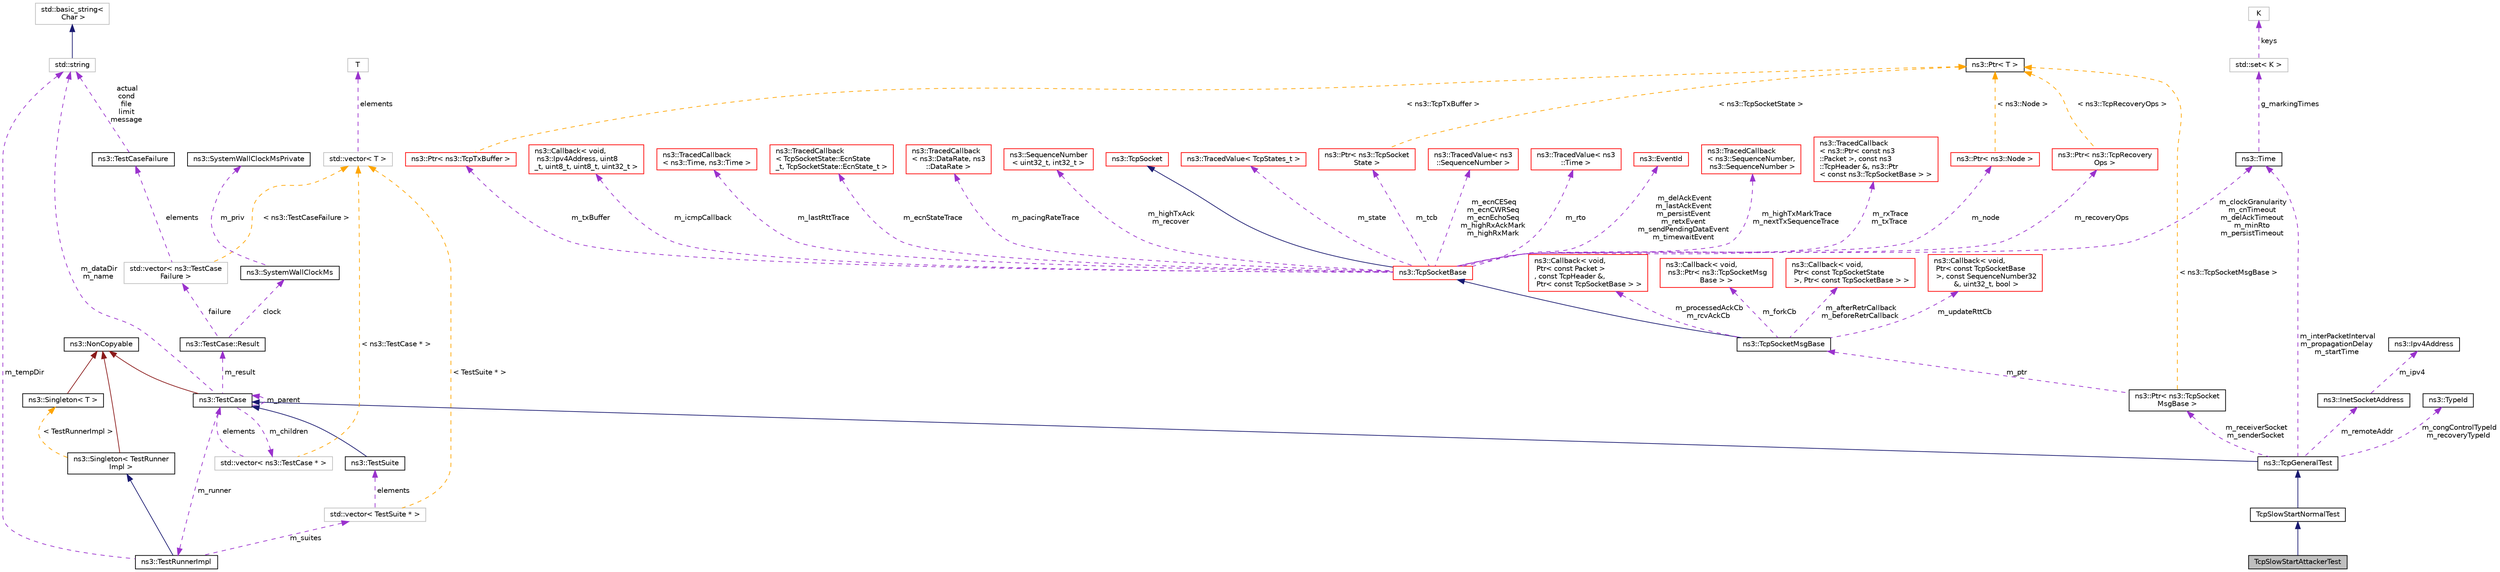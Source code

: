 digraph "TcpSlowStartAttackerTest"
{
 // LATEX_PDF_SIZE
  edge [fontname="Helvetica",fontsize="10",labelfontname="Helvetica",labelfontsize="10"];
  node [fontname="Helvetica",fontsize="10",shape=record];
  Node1 [label="TcpSlowStartAttackerTest",height=0.2,width=0.4,color="black", fillcolor="grey75", style="filled", fontcolor="black",tooltip="A slow start test using a socket which sends smaller ACKs."];
  Node2 -> Node1 [dir="back",color="midnightblue",fontsize="10",style="solid",fontname="Helvetica"];
  Node2 [label="TcpSlowStartNormalTest",height=0.2,width=0.4,color="black", fillcolor="white", style="filled",URL="$class_tcp_slow_start_normal_test.html",tooltip="Test the normal behavior for slow start."];
  Node3 -> Node2 [dir="back",color="midnightblue",fontsize="10",style="solid",fontname="Helvetica"];
  Node3 [label="ns3::TcpGeneralTest",height=0.2,width=0.4,color="black", fillcolor="white", style="filled",URL="$classns3_1_1_tcp_general_test.html",tooltip="General infrastructure for TCP testing."];
  Node4 -> Node3 [dir="back",color="midnightblue",fontsize="10",style="solid",fontname="Helvetica"];
  Node4 [label="ns3::TestCase",height=0.2,width=0.4,color="black", fillcolor="white", style="filled",URL="$classns3_1_1_test_case.html",tooltip="encapsulates test code"];
  Node5 -> Node4 [dir="back",color="firebrick4",fontsize="10",style="solid",fontname="Helvetica"];
  Node5 [label="ns3::NonCopyable",height=0.2,width=0.4,color="black", fillcolor="white", style="filled",URL="$classns3_1_1_non_copyable.html",tooltip="A base class for (non-Singleton) objects which shouldn't be copied."];
  Node6 -> Node4 [dir="back",color="darkorchid3",fontsize="10",style="dashed",label=" m_children" ,fontname="Helvetica"];
  Node6 [label="std::vector\< ns3::TestCase * \>",height=0.2,width=0.4,color="grey75", fillcolor="white", style="filled",tooltip=" "];
  Node4 -> Node6 [dir="back",color="darkorchid3",fontsize="10",style="dashed",label=" elements" ,fontname="Helvetica"];
  Node7 -> Node6 [dir="back",color="orange",fontsize="10",style="dashed",label=" \< ns3::TestCase * \>" ,fontname="Helvetica"];
  Node7 [label="std::vector\< T \>",height=0.2,width=0.4,color="grey75", fillcolor="white", style="filled",tooltip=" "];
  Node8 -> Node7 [dir="back",color="darkorchid3",fontsize="10",style="dashed",label=" elements" ,fontname="Helvetica"];
  Node8 [label="T",height=0.2,width=0.4,color="grey75", fillcolor="white", style="filled",tooltip=" "];
  Node9 -> Node4 [dir="back",color="darkorchid3",fontsize="10",style="dashed",label=" m_dataDir\nm_name" ,fontname="Helvetica"];
  Node9 [label="std::string",height=0.2,width=0.4,color="grey75", fillcolor="white", style="filled",tooltip=" "];
  Node10 -> Node9 [dir="back",color="midnightblue",fontsize="10",style="solid",fontname="Helvetica"];
  Node10 [label="std::basic_string\<\l Char \>",height=0.2,width=0.4,color="grey75", fillcolor="white", style="filled",tooltip=" "];
  Node11 -> Node4 [dir="back",color="darkorchid3",fontsize="10",style="dashed",label=" m_runner" ,fontname="Helvetica"];
  Node11 [label="ns3::TestRunnerImpl",height=0.2,width=0.4,color="black", fillcolor="white", style="filled",URL="$classns3_1_1_test_runner_impl.html",tooltip="Container for all tests."];
  Node12 -> Node11 [dir="back",color="midnightblue",fontsize="10",style="solid",fontname="Helvetica"];
  Node12 [label="ns3::Singleton\< TestRunner\lImpl \>",height=0.2,width=0.4,color="black", fillcolor="white", style="filled",URL="$classns3_1_1_singleton.html",tooltip=" "];
  Node5 -> Node12 [dir="back",color="firebrick4",fontsize="10",style="solid",fontname="Helvetica"];
  Node13 -> Node12 [dir="back",color="orange",fontsize="10",style="dashed",label=" \< TestRunnerImpl \>" ,fontname="Helvetica"];
  Node13 [label="ns3::Singleton\< T \>",height=0.2,width=0.4,color="black", fillcolor="white", style="filled",URL="$classns3_1_1_singleton.html",tooltip="A template singleton."];
  Node5 -> Node13 [dir="back",color="firebrick4",fontsize="10",style="solid",fontname="Helvetica"];
  Node14 -> Node11 [dir="back",color="darkorchid3",fontsize="10",style="dashed",label=" m_suites" ,fontname="Helvetica"];
  Node14 [label="std::vector\< TestSuite * \>",height=0.2,width=0.4,color="grey75", fillcolor="white", style="filled",tooltip=" "];
  Node15 -> Node14 [dir="back",color="darkorchid3",fontsize="10",style="dashed",label=" elements" ,fontname="Helvetica"];
  Node15 [label="ns3::TestSuite",height=0.2,width=0.4,color="black", fillcolor="white", style="filled",URL="$classns3_1_1_test_suite.html",tooltip="A suite of tests to run."];
  Node4 -> Node15 [dir="back",color="midnightblue",fontsize="10",style="solid",fontname="Helvetica"];
  Node7 -> Node14 [dir="back",color="orange",fontsize="10",style="dashed",label=" \< TestSuite * \>" ,fontname="Helvetica"];
  Node9 -> Node11 [dir="back",color="darkorchid3",fontsize="10",style="dashed",label=" m_tempDir" ,fontname="Helvetica"];
  Node4 -> Node4 [dir="back",color="darkorchid3",fontsize="10",style="dashed",label=" m_parent" ,fontname="Helvetica"];
  Node16 -> Node4 [dir="back",color="darkorchid3",fontsize="10",style="dashed",label=" m_result" ,fontname="Helvetica"];
  Node16 [label="ns3::TestCase::Result",height=0.2,width=0.4,color="black", fillcolor="white", style="filled",URL="$structns3_1_1_test_case_1_1_result.html",tooltip="Container for results from a TestCase."];
  Node17 -> Node16 [dir="back",color="darkorchid3",fontsize="10",style="dashed",label=" failure" ,fontname="Helvetica"];
  Node17 [label="std::vector\< ns3::TestCase\lFailure \>",height=0.2,width=0.4,color="grey75", fillcolor="white", style="filled",tooltip=" "];
  Node18 -> Node17 [dir="back",color="darkorchid3",fontsize="10",style="dashed",label=" elements" ,fontname="Helvetica"];
  Node18 [label="ns3::TestCaseFailure",height=0.2,width=0.4,color="black", fillcolor="white", style="filled",URL="$structns3_1_1_test_case_failure.html",tooltip="Container for details of a test failure."];
  Node9 -> Node18 [dir="back",color="darkorchid3",fontsize="10",style="dashed",label=" actual\ncond\nfile\nlimit\nmessage" ,fontname="Helvetica"];
  Node7 -> Node17 [dir="back",color="orange",fontsize="10",style="dashed",label=" \< ns3::TestCaseFailure \>" ,fontname="Helvetica"];
  Node19 -> Node16 [dir="back",color="darkorchid3",fontsize="10",style="dashed",label=" clock" ,fontname="Helvetica"];
  Node19 [label="ns3::SystemWallClockMs",height=0.2,width=0.4,color="black", fillcolor="white", style="filled",URL="$classns3_1_1_system_wall_clock_ms.html",tooltip="Measure elapsed wall clock time in milliseconds."];
  Node20 -> Node19 [dir="back",color="darkorchid3",fontsize="10",style="dashed",label=" m_priv" ,fontname="Helvetica"];
  Node20 [label="ns3::SystemWallClockMsPrivate",height=0.2,width=0.4,color="black", fillcolor="white", style="filled",URL="$classns3_1_1_system_wall_clock_ms_private.html",tooltip="System-dependent implementation for SystemWallClockMs."];
  Node21 -> Node3 [dir="back",color="darkorchid3",fontsize="10",style="dashed",label=" m_remoteAddr" ,fontname="Helvetica"];
  Node21 [label="ns3::InetSocketAddress",height=0.2,width=0.4,color="black", fillcolor="white", style="filled",URL="$classns3_1_1_inet_socket_address.html",tooltip="an Inet address class"];
  Node22 -> Node21 [dir="back",color="darkorchid3",fontsize="10",style="dashed",label=" m_ipv4" ,fontname="Helvetica"];
  Node22 [label="ns3::Ipv4Address",height=0.2,width=0.4,color="black", fillcolor="white", style="filled",URL="$classns3_1_1_ipv4_address.html",tooltip="Ipv4 addresses are stored in host order in this class."];
  Node23 -> Node3 [dir="back",color="darkorchid3",fontsize="10",style="dashed",label=" m_receiverSocket\nm_senderSocket" ,fontname="Helvetica"];
  Node23 [label="ns3::Ptr\< ns3::TcpSocket\lMsgBase \>",height=0.2,width=0.4,color="black", fillcolor="white", style="filled",URL="$classns3_1_1_ptr.html",tooltip=" "];
  Node24 -> Node23 [dir="back",color="darkorchid3",fontsize="10",style="dashed",label=" m_ptr" ,fontname="Helvetica"];
  Node24 [label="ns3::TcpSocketMsgBase",height=0.2,width=0.4,color="black", fillcolor="white", style="filled",URL="$classns3_1_1_tcp_socket_msg_base.html",tooltip="Class for inserting callbacks special points of the flow of TCP sockets."];
  Node25 -> Node24 [dir="back",color="midnightblue",fontsize="10",style="solid",fontname="Helvetica"];
  Node25 [label="ns3::TcpSocketBase",height=0.2,width=0.4,color="red", fillcolor="white", style="filled",URL="$classns3_1_1_tcp_socket_base.html",tooltip="A base class for implementation of a stream socket using TCP."];
  Node26 -> Node25 [dir="back",color="midnightblue",fontsize="10",style="solid",fontname="Helvetica"];
  Node26 [label="ns3::TcpSocket",height=0.2,width=0.4,color="red", fillcolor="white", style="filled",URL="$classns3_1_1_tcp_socket.html",tooltip="(abstract) base class of all TcpSockets"];
  Node48 -> Node25 [dir="back",color="darkorchid3",fontsize="10",style="dashed",label=" m_icmpCallback" ,fontname="Helvetica"];
  Node48 [label="ns3::Callback\< void,\l ns3::Ipv4Address, uint8\l_t, uint8_t, uint8_t, uint32_t \>",height=0.2,width=0.4,color="red", fillcolor="white", style="filled",URL="$classns3_1_1_callback.html",tooltip=" "];
  Node49 -> Node25 [dir="back",color="darkorchid3",fontsize="10",style="dashed",label=" m_lastRttTrace" ,fontname="Helvetica"];
  Node49 [label="ns3::TracedCallback\l\< ns3::Time, ns3::Time \>",height=0.2,width=0.4,color="red", fillcolor="white", style="filled",URL="$classns3_1_1_traced_callback.html",tooltip=" "];
  Node54 -> Node25 [dir="back",color="darkorchid3",fontsize="10",style="dashed",label=" m_ecnStateTrace" ,fontname="Helvetica"];
  Node54 [label="ns3::TracedCallback\l\< TcpSocketState::EcnState\l_t, TcpSocketState::EcnState_t \>",height=0.2,width=0.4,color="red", fillcolor="white", style="filled",URL="$classns3_1_1_traced_callback.html",tooltip=" "];
  Node55 -> Node25 [dir="back",color="darkorchid3",fontsize="10",style="dashed",label=" m_pacingRateTrace" ,fontname="Helvetica"];
  Node55 [label="ns3::TracedCallback\l\< ns3::DataRate, ns3\l::DataRate \>",height=0.2,width=0.4,color="red", fillcolor="white", style="filled",URL="$classns3_1_1_traced_callback.html",tooltip=" "];
  Node56 -> Node25 [dir="back",color="darkorchid3",fontsize="10",style="dashed",label=" m_highTxAck\nm_recover" ,fontname="Helvetica"];
  Node56 [label="ns3::SequenceNumber\l\< uint32_t, int32_t \>",height=0.2,width=0.4,color="red", fillcolor="white", style="filled",URL="$classns3_1_1_sequence_number.html",tooltip=" "];
  Node58 -> Node25 [dir="back",color="darkorchid3",fontsize="10",style="dashed",label=" m_txBuffer" ,fontname="Helvetica"];
  Node58 [label="ns3::Ptr\< ns3::TcpTxBuffer \>",height=0.2,width=0.4,color="red", fillcolor="white", style="filled",URL="$classns3_1_1_ptr.html",tooltip=" "];
  Node37 -> Node58 [dir="back",color="orange",fontsize="10",style="dashed",label=" \< ns3::TcpTxBuffer \>" ,fontname="Helvetica"];
  Node37 [label="ns3::Ptr\< T \>",height=0.2,width=0.4,color="black", fillcolor="white", style="filled",URL="$classns3_1_1_ptr.html",tooltip="Smart pointer class similar to boost::intrusive_ptr."];
  Node88 -> Node25 [dir="back",color="darkorchid3",fontsize="10",style="dashed",label=" m_tcb" ,fontname="Helvetica"];
  Node88 [label="ns3::Ptr\< ns3::TcpSocket\lState \>",height=0.2,width=0.4,color="red", fillcolor="white", style="filled",URL="$classns3_1_1_ptr.html",tooltip=" "];
  Node37 -> Node88 [dir="back",color="orange",fontsize="10",style="dashed",label=" \< ns3::TcpSocketState \>" ,fontname="Helvetica"];
  Node102 -> Node25 [dir="back",color="darkorchid3",fontsize="10",style="dashed",label=" m_state" ,fontname="Helvetica"];
  Node102 [label="ns3::TracedValue\< TcpStates_t \>",height=0.2,width=0.4,color="red", fillcolor="white", style="filled",URL="$classns3_1_1_traced_value.html",tooltip=" "];
  Node103 -> Node25 [dir="back",color="darkorchid3",fontsize="10",style="dashed",label=" m_node" ,fontname="Helvetica"];
  Node103 [label="ns3::Ptr\< ns3::Node \>",height=0.2,width=0.4,color="red", fillcolor="white", style="filled",URL="$classns3_1_1_ptr.html",tooltip=" "];
  Node37 -> Node103 [dir="back",color="orange",fontsize="10",style="dashed",label=" \< ns3::Node \>" ,fontname="Helvetica"];
  Node108 -> Node25 [dir="back",color="darkorchid3",fontsize="10",style="dashed",label=" m_delAckEvent\nm_lastAckEvent\nm_persistEvent\nm_retxEvent\nm_sendPendingDataEvent\nm_timewaitEvent" ,fontname="Helvetica"];
  Node108 [label="ns3::EventId",height=0.2,width=0.4,color="red", fillcolor="white", style="filled",URL="$classns3_1_1_event_id.html",tooltip="An identifier for simulation events."];
  Node60 -> Node25 [dir="back",color="darkorchid3",fontsize="10",style="dashed",label=" m_ecnCESeq\nm_ecnCWRSeq\nm_ecnEchoSeq\nm_highRxAckMark\nm_highRxMark" ,fontname="Helvetica"];
  Node60 [label="ns3::TracedValue\< ns3\l::SequenceNumber \>",height=0.2,width=0.4,color="red", fillcolor="white", style="filled",URL="$classns3_1_1_traced_value.html",tooltip=" "];
  Node97 -> Node25 [dir="back",color="darkorchid3",fontsize="10",style="dashed",label=" m_rto" ,fontname="Helvetica"];
  Node97 [label="ns3::TracedValue\< ns3\l::Time \>",height=0.2,width=0.4,color="red", fillcolor="white", style="filled",URL="$classns3_1_1_traced_value.html",tooltip=" "];
  Node124 -> Node25 [dir="back",color="darkorchid3",fontsize="10",style="dashed",label=" m_highTxMarkTrace\nm_nextTxSequenceTrace" ,fontname="Helvetica"];
  Node124 [label="ns3::TracedCallback\l\< ns3::SequenceNumber,\l ns3::SequenceNumber \>",height=0.2,width=0.4,color="red", fillcolor="white", style="filled",URL="$classns3_1_1_traced_callback.html",tooltip=" "];
  Node125 -> Node25 [dir="back",color="darkorchid3",fontsize="10",style="dashed",label=" m_rxTrace\nm_txTrace" ,fontname="Helvetica"];
  Node125 [label="ns3::TracedCallback\l\< ns3::Ptr\< const ns3\l::Packet \>, const ns3\l::TcpHeader &, ns3::Ptr\l\< const ns3::TcpSocketBase \> \>",height=0.2,width=0.4,color="red", fillcolor="white", style="filled",URL="$classns3_1_1_traced_callback.html",tooltip=" "];
  Node126 -> Node25 [dir="back",color="darkorchid3",fontsize="10",style="dashed",label=" m_recoveryOps" ,fontname="Helvetica"];
  Node126 [label="ns3::Ptr\< ns3::TcpRecovery\lOps \>",height=0.2,width=0.4,color="red", fillcolor="white", style="filled",URL="$classns3_1_1_ptr.html",tooltip=" "];
  Node37 -> Node126 [dir="back",color="orange",fontsize="10",style="dashed",label=" \< ns3::TcpRecoveryOps \>" ,fontname="Helvetica"];
  Node67 -> Node25 [dir="back",color="darkorchid3",fontsize="10",style="dashed",label=" m_clockGranularity\nm_cnTimeout\nm_delAckTimeout\nm_minRto\nm_persistTimeout" ,fontname="Helvetica"];
  Node67 [label="ns3::Time",height=0.2,width=0.4,color="black", fillcolor="white", style="filled",URL="$classns3_1_1_time.html",tooltip="Simulation virtual time values and global simulation resolution."];
  Node68 -> Node67 [dir="back",color="darkorchid3",fontsize="10",style="dashed",label=" g_markingTimes" ,fontname="Helvetica"];
  Node68 [label="std::set\< K \>",height=0.2,width=0.4,color="grey75", fillcolor="white", style="filled",tooltip=" "];
  Node69 -> Node68 [dir="back",color="darkorchid3",fontsize="10",style="dashed",label=" keys" ,fontname="Helvetica"];
  Node69 [label="K",height=0.2,width=0.4,color="grey75", fillcolor="white", style="filled",tooltip=" "];
  Node158 -> Node24 [dir="back",color="darkorchid3",fontsize="10",style="dashed",label=" m_updateRttCb" ,fontname="Helvetica"];
  Node158 [label="ns3::Callback\< void,\l Ptr\< const TcpSocketBase\l \>, const SequenceNumber32\l &, uint32_t, bool \>",height=0.2,width=0.4,color="red", fillcolor="white", style="filled",URL="$classns3_1_1_callback.html",tooltip=" "];
  Node159 -> Node24 [dir="back",color="darkorchid3",fontsize="10",style="dashed",label=" m_processedAckCb\nm_rcvAckCb" ,fontname="Helvetica"];
  Node159 [label="ns3::Callback\< void,\l Ptr\< const Packet \>\l, const TcpHeader &,\l Ptr\< const TcpSocketBase \> \>",height=0.2,width=0.4,color="red", fillcolor="white", style="filled",URL="$classns3_1_1_callback.html",tooltip=" "];
  Node160 -> Node24 [dir="back",color="darkorchid3",fontsize="10",style="dashed",label=" m_forkCb" ,fontname="Helvetica"];
  Node160 [label="ns3::Callback\< void,\l ns3::Ptr\< ns3::TcpSocketMsg\lBase \> \>",height=0.2,width=0.4,color="red", fillcolor="white", style="filled",URL="$classns3_1_1_callback.html",tooltip=" "];
  Node161 -> Node24 [dir="back",color="darkorchid3",fontsize="10",style="dashed",label=" m_afterRetrCallback\nm_beforeRetrCallback" ,fontname="Helvetica"];
  Node161 [label="ns3::Callback\< void,\l Ptr\< const TcpSocketState\l \>, Ptr\< const TcpSocketBase \> \>",height=0.2,width=0.4,color="red", fillcolor="white", style="filled",URL="$classns3_1_1_callback.html",tooltip=" "];
  Node37 -> Node23 [dir="back",color="orange",fontsize="10",style="dashed",label=" \< ns3::TcpSocketMsgBase \>" ,fontname="Helvetica"];
  Node67 -> Node3 [dir="back",color="darkorchid3",fontsize="10",style="dashed",label=" m_interPacketInterval\nm_propagationDelay\nm_startTime" ,fontname="Helvetica"];
  Node33 -> Node3 [dir="back",color="darkorchid3",fontsize="10",style="dashed",label=" m_congControlTypeId\nm_recoveryTypeId" ,fontname="Helvetica"];
  Node33 [label="ns3::TypeId",height=0.2,width=0.4,color="black", fillcolor="white", style="filled",URL="$classns3_1_1_type_id.html",tooltip="a unique identifier for an interface."];
}
